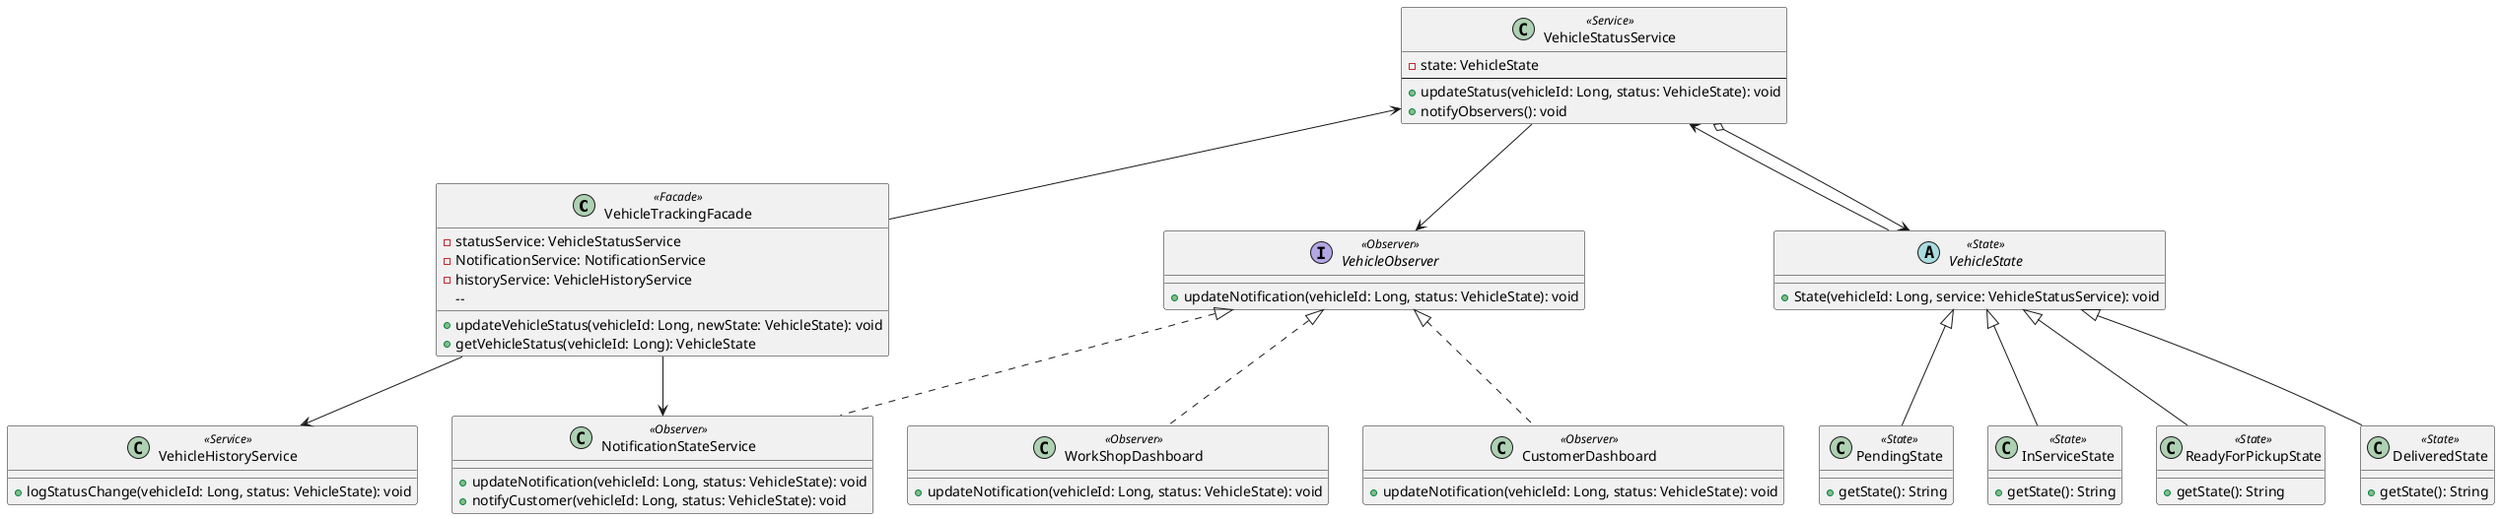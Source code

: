 @startuml Monitoring Bounded Context

class VehicleTrackingFacade <<Facade>> {
  - statusService: VehicleStatusService
  - NotificationService: NotificationService
  - historyService: VehicleHistoryService
  -- 
  + updateVehicleStatus(vehicleId: Long, newState: VehicleState): void
  + getVehicleStatus(vehicleId: Long): VehicleState
}
class VehicleStatusService <<Service>> {
  - state: VehicleState
  --
  + updateStatus(vehicleId: Long, status: VehicleState): void
  + notifyObservers(): void
}
class VehicleHistoryService <<Service>> {
  + logStatusChange(vehicleId: Long, status: VehicleState): void
}
abstract class VehicleState <<State>> {
  + State(vehicleId: Long, service: VehicleStatusService): void
}
class PendingState <<State>> extends VehicleState  {
  + getState(): String
}
class InServiceState <<State>> extends VehicleState {
  + getState(): String
}
class ReadyForPickupState <<State>> extends VehicleState{
  + getState(): String
}
class DeliveredState <<State>> extends VehicleState {
  + getState(): String
}
interface VehicleObserver <<Observer>> {
  + updateNotification(vehicleId: Long, status: VehicleState): void
}
class WorkShopDashboard <<Observer>> implements VehicleObserver {
  + updateNotification(vehicleId: Long, status: VehicleState): void
}
class CustomerDashboard <<Observer>> implements VehicleObserver {
  + updateNotification(vehicleId: Long, status: VehicleState): void
}
class NotificationStateService <<Observer>> implements VehicleObserver  {
  + updateNotification(vehicleId: Long, status: VehicleState): void
  + notifyCustomer(vehicleId: Long, status: VehicleState): void
}

VehicleTrackingFacade -up-> VehicleStatusService
VehicleTrackingFacade -down-> NotificationStateService
VehicleTrackingFacade -down-> VehicleHistoryService
'VehicleStatus <|-- PendingState
'VehicleStatus <|-- InServiceState
'VehicleStatus <|-- ReadyForPickupState
'VehicleStatus <|-- DeliveredState
VehicleStatusService <-- VehicleState
VehicleStatusService o--> VehicleState
VehicleStatusService --> VehicleObserver

@enduml